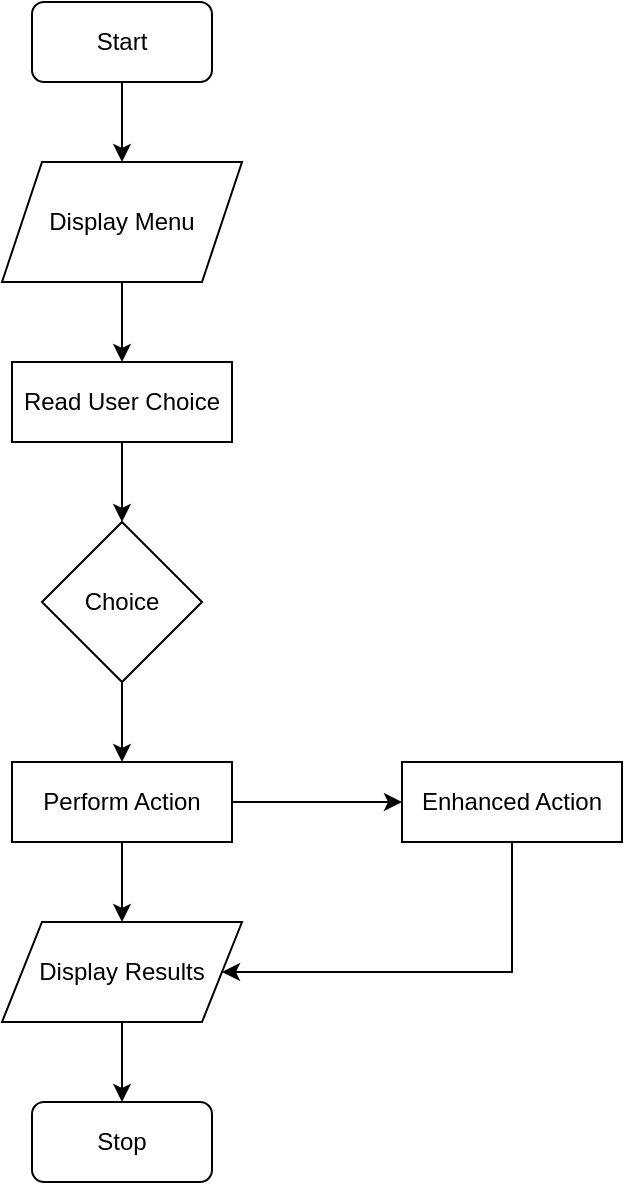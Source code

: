 <mxfile version="21.5.0">
  <diagram name="Page-1" id="YTXqIrBH7kxVU3JvU99M">
    <mxGraphModel dx="838" dy="687" grid="1" gridSize="10" guides="1" tooltips="1" connect="1" arrows="1" fold="1" page="1" pageScale="1" pageWidth="827" pageHeight="1169" math="0" shadow="0">
      <root>
        <mxCell id="0" />
        <mxCell id="1" parent="0" />
        <mxCell id="Kb8Lo4DgebUI9jWaLKne-10" style="edgeStyle=orthogonalEdgeStyle;rounded=0;orthogonalLoop=1;jettySize=auto;html=1;exitX=0.5;exitY=1;exitDx=0;exitDy=0;entryX=0.5;entryY=0;entryDx=0;entryDy=0;" parent="1" source="Kb8Lo4DgebUI9jWaLKne-1" target="Kb8Lo4DgebUI9jWaLKne-2" edge="1">
          <mxGeometry relative="1" as="geometry" />
        </mxCell>
        <mxCell id="Kb8Lo4DgebUI9jWaLKne-1" value="Start" style="rounded=1;whiteSpace=wrap;html=1;" parent="1" vertex="1">
          <mxGeometry x="95" y="80" width="90" height="40" as="geometry" />
        </mxCell>
        <mxCell id="Kb8Lo4DgebUI9jWaLKne-11" style="edgeStyle=orthogonalEdgeStyle;rounded=0;orthogonalLoop=1;jettySize=auto;html=1;exitX=0.5;exitY=1;exitDx=0;exitDy=0;entryX=0.5;entryY=0;entryDx=0;entryDy=0;" parent="1" source="Kb8Lo4DgebUI9jWaLKne-2" target="Kb8Lo4DgebUI9jWaLKne-3" edge="1">
          <mxGeometry relative="1" as="geometry" />
        </mxCell>
        <mxCell id="Kb8Lo4DgebUI9jWaLKne-2" value="Display Menu" style="shape=parallelogram;perimeter=parallelogramPerimeter;whiteSpace=wrap;html=1;fixedSize=1;" parent="1" vertex="1">
          <mxGeometry x="80" y="160" width="120" height="60" as="geometry" />
        </mxCell>
        <mxCell id="Kb8Lo4DgebUI9jWaLKne-12" style="edgeStyle=orthogonalEdgeStyle;rounded=0;orthogonalLoop=1;jettySize=auto;html=1;exitX=0.5;exitY=1;exitDx=0;exitDy=0;entryX=0.5;entryY=0;entryDx=0;entryDy=0;" parent="1" source="Kb8Lo4DgebUI9jWaLKne-3" target="Kb8Lo4DgebUI9jWaLKne-4" edge="1">
          <mxGeometry relative="1" as="geometry" />
        </mxCell>
        <mxCell id="Kb8Lo4DgebUI9jWaLKne-3" value="Read User Choice" style="rounded=0;whiteSpace=wrap;html=1;" parent="1" vertex="1">
          <mxGeometry x="85" y="260" width="110" height="40" as="geometry" />
        </mxCell>
        <mxCell id="Kb8Lo4DgebUI9jWaLKne-13" style="edgeStyle=orthogonalEdgeStyle;rounded=0;orthogonalLoop=1;jettySize=auto;html=1;exitX=0.5;exitY=1;exitDx=0;exitDy=0;entryX=0.5;entryY=0;entryDx=0;entryDy=0;" parent="1" source="Kb8Lo4DgebUI9jWaLKne-4" target="Kb8Lo4DgebUI9jWaLKne-5" edge="1">
          <mxGeometry relative="1" as="geometry" />
        </mxCell>
        <mxCell id="Kb8Lo4DgebUI9jWaLKne-4" value="Choice" style="rhombus;whiteSpace=wrap;html=1;" parent="1" vertex="1">
          <mxGeometry x="100" y="340" width="80" height="80" as="geometry" />
        </mxCell>
        <mxCell id="Kb8Lo4DgebUI9jWaLKne-14" style="edgeStyle=orthogonalEdgeStyle;rounded=0;orthogonalLoop=1;jettySize=auto;html=1;exitX=0.5;exitY=1;exitDx=0;exitDy=0;entryX=0.5;entryY=0;entryDx=0;entryDy=0;" parent="1" source="Kb8Lo4DgebUI9jWaLKne-5" target="Kb8Lo4DgebUI9jWaLKne-7" edge="1">
          <mxGeometry relative="1" as="geometry" />
        </mxCell>
        <mxCell id="Kb8Lo4DgebUI9jWaLKne-16" style="edgeStyle=orthogonalEdgeStyle;rounded=0;orthogonalLoop=1;jettySize=auto;html=1;exitX=1;exitY=0.5;exitDx=0;exitDy=0;entryX=0;entryY=0.5;entryDx=0;entryDy=0;" parent="1" source="Kb8Lo4DgebUI9jWaLKne-5" target="Kb8Lo4DgebUI9jWaLKne-6" edge="1">
          <mxGeometry relative="1" as="geometry" />
        </mxCell>
        <mxCell id="Kb8Lo4DgebUI9jWaLKne-5" value="Perform Action" style="rounded=0;whiteSpace=wrap;html=1;" parent="1" vertex="1">
          <mxGeometry x="85" y="460" width="110" height="40" as="geometry" />
        </mxCell>
        <mxCell id="Kb8Lo4DgebUI9jWaLKne-19" style="edgeStyle=orthogonalEdgeStyle;rounded=0;orthogonalLoop=1;jettySize=auto;html=1;exitX=0.5;exitY=1;exitDx=0;exitDy=0;entryX=1;entryY=0.5;entryDx=0;entryDy=0;" parent="1" source="Kb8Lo4DgebUI9jWaLKne-6" target="Kb8Lo4DgebUI9jWaLKne-7" edge="1">
          <mxGeometry relative="1" as="geometry">
            <Array as="points">
              <mxPoint x="335" y="565" />
            </Array>
          </mxGeometry>
        </mxCell>
        <mxCell id="Kb8Lo4DgebUI9jWaLKne-6" value="Enhanced Action" style="rounded=0;whiteSpace=wrap;html=1;" parent="1" vertex="1">
          <mxGeometry x="280" y="460" width="110" height="40" as="geometry" />
        </mxCell>
        <mxCell id="Kb8Lo4DgebUI9jWaLKne-15" style="edgeStyle=orthogonalEdgeStyle;rounded=0;orthogonalLoop=1;jettySize=auto;html=1;exitX=0.5;exitY=1;exitDx=0;exitDy=0;entryX=0.5;entryY=0;entryDx=0;entryDy=0;" parent="1" source="Kb8Lo4DgebUI9jWaLKne-7" target="Kb8Lo4DgebUI9jWaLKne-9" edge="1">
          <mxGeometry relative="1" as="geometry" />
        </mxCell>
        <mxCell id="Kb8Lo4DgebUI9jWaLKne-7" value="Display Results" style="shape=parallelogram;perimeter=parallelogramPerimeter;whiteSpace=wrap;html=1;fixedSize=1;" parent="1" vertex="1">
          <mxGeometry x="80" y="540" width="120" height="50" as="geometry" />
        </mxCell>
        <mxCell id="Kb8Lo4DgebUI9jWaLKne-9" value="Stop" style="rounded=1;whiteSpace=wrap;html=1;" parent="1" vertex="1">
          <mxGeometry x="95" y="630" width="90" height="40" as="geometry" />
        </mxCell>
      </root>
    </mxGraphModel>
  </diagram>
</mxfile>
